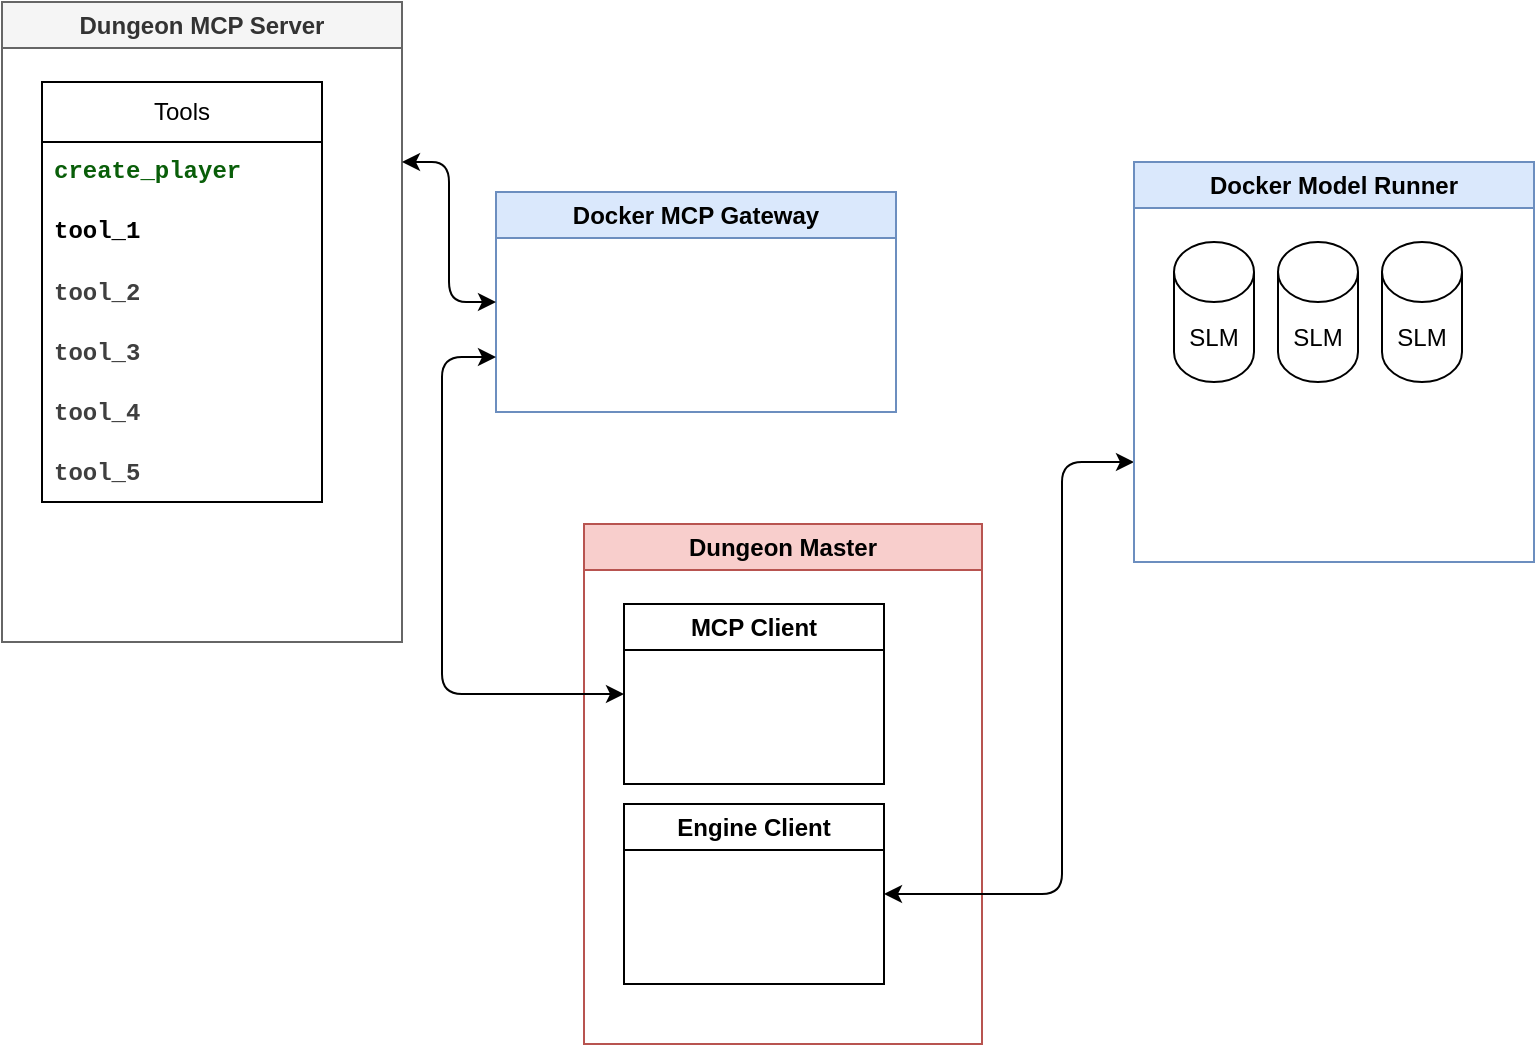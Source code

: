 <mxfile>
    <diagram id="j3gjDNa29-LcTCSZ3D_6" name="Page-1">
        <mxGraphModel dx="839" dy="637" grid="1" gridSize="10" guides="1" tooltips="1" connect="1" arrows="1" fold="1" page="1" pageScale="1" pageWidth="850" pageHeight="1100" math="0" shadow="0">
            <root>
                <mxCell id="0"/>
                <mxCell id="1" parent="0"/>
                <mxCell id="2" value="Dungeon MCP Server" style="swimlane;whiteSpace=wrap;html=1;fillColor=#f5f5f5;fontColor=#333333;strokeColor=#666666;" vertex="1" parent="1">
                    <mxGeometry x="30" y="60" width="200" height="320" as="geometry"/>
                </mxCell>
                <mxCell id="3" value="Tools" style="swimlane;fontStyle=0;childLayout=stackLayout;horizontal=1;startSize=30;horizontalStack=0;resizeParent=1;resizeParentMax=0;resizeLast=0;collapsible=1;marginBottom=0;whiteSpace=wrap;html=1;" vertex="1" parent="2">
                    <mxGeometry x="20" y="40" width="140" height="210" as="geometry"/>
                </mxCell>
                <mxCell id="4" value="&lt;div style=&quot;color: rgb(0, 0, 0); background-color: rgb(255, 255, 255); font-family: Menlo, Monaco, &amp;quot;Courier New&amp;quot;, monospace; line-height: 21px; white-space: pre;&quot;&gt;&lt;span style=&quot;color: rgb(9, 94, 9); font-weight: bold;&quot;&gt;&lt;font&gt;create_player&lt;/font&gt;&lt;/span&gt;&lt;/div&gt;" style="text;strokeColor=none;fillColor=none;align=left;verticalAlign=middle;spacingLeft=4;spacingRight=4;overflow=hidden;points=[[0,0.5],[1,0.5]];portConstraint=eastwest;rotatable=0;whiteSpace=wrap;html=1;" vertex="1" parent="3">
                    <mxGeometry y="30" width="140" height="30" as="geometry"/>
                </mxCell>
                <mxCell id="5" value="&lt;div style=&quot;background-color: rgb(255, 255, 255); font-family: Menlo, Monaco, &amp;quot;Courier New&amp;quot;, monospace; line-height: 21px; white-space: pre; color: rgb(0, 0, 0);&quot;&gt;&lt;b&gt;tool_1&lt;/b&gt;&lt;/div&gt;" style="text;strokeColor=none;fillColor=none;align=left;verticalAlign=middle;spacingLeft=4;spacingRight=4;overflow=hidden;points=[[0,0.5],[1,0.5]];portConstraint=eastwest;rotatable=0;whiteSpace=wrap;html=1;" vertex="1" parent="3">
                    <mxGeometry y="60" width="140" height="30" as="geometry"/>
                </mxCell>
                <mxCell id="6" value="&lt;b style=&quot;color: rgb(63, 63, 63); scrollbar-color: rgb(226, 226, 226) rgb(251, 251, 251); font-family: Menlo, Monaco, &amp;quot;Courier New&amp;quot;, monospace; white-space: pre;&quot;&gt;tool_2&lt;/b&gt;" style="text;strokeColor=none;fillColor=none;align=left;verticalAlign=middle;spacingLeft=4;spacingRight=4;overflow=hidden;points=[[0,0.5],[1,0.5]];portConstraint=eastwest;rotatable=0;whiteSpace=wrap;html=1;" vertex="1" parent="3">
                    <mxGeometry y="90" width="140" height="30" as="geometry"/>
                </mxCell>
                <mxCell id="8" value="&lt;b style=&quot;scrollbar-color: rgb(226, 226, 226) rgb(251, 251, 251); font-family: Menlo, Monaco, &amp;quot;Courier New&amp;quot;, monospace; white-space: pre; color: rgb(63, 63, 63);&quot;&gt;tool_3&lt;/b&gt;" style="text;strokeColor=none;fillColor=none;align=left;verticalAlign=middle;spacingLeft=4;spacingRight=4;overflow=hidden;points=[[0,0.5],[1,0.5]];portConstraint=eastwest;rotatable=0;whiteSpace=wrap;html=1;" vertex="1" parent="3">
                    <mxGeometry y="120" width="140" height="30" as="geometry"/>
                </mxCell>
                <mxCell id="9" value="&lt;b style=&quot;scrollbar-color: rgb(226, 226, 226) rgb(251, 251, 251); font-family: Menlo, Monaco, &amp;quot;Courier New&amp;quot;, monospace; white-space: pre; color: rgb(63, 63, 63);&quot;&gt;tool_4&lt;/b&gt;" style="text;strokeColor=none;fillColor=none;align=left;verticalAlign=middle;spacingLeft=4;spacingRight=4;overflow=hidden;points=[[0,0.5],[1,0.5]];portConstraint=eastwest;rotatable=0;whiteSpace=wrap;html=1;" vertex="1" parent="3">
                    <mxGeometry y="150" width="140" height="30" as="geometry"/>
                </mxCell>
                <mxCell id="10" value="&lt;b style=&quot;scrollbar-color: rgb(226, 226, 226) rgb(251, 251, 251); font-family: Menlo, Monaco, &amp;quot;Courier New&amp;quot;, monospace; white-space: pre; color: rgb(63, 63, 63);&quot;&gt;tool_5&lt;/b&gt;" style="text;strokeColor=none;fillColor=none;align=left;verticalAlign=middle;spacingLeft=4;spacingRight=4;overflow=hidden;points=[[0,0.5],[1,0.5]];portConstraint=eastwest;rotatable=0;whiteSpace=wrap;html=1;" vertex="1" parent="3">
                    <mxGeometry y="180" width="140" height="30" as="geometry"/>
                </mxCell>
                <mxCell id="11" value="Docker MCP Gateway" style="swimlane;whiteSpace=wrap;html=1;fillColor=#dae8fc;strokeColor=#6c8ebf;" vertex="1" parent="1">
                    <mxGeometry x="277" y="155" width="200" height="110" as="geometry"/>
                </mxCell>
                <mxCell id="12" value="" style="endArrow=classic;startArrow=classic;html=1;exitX=1;exitY=0.25;exitDx=0;exitDy=0;entryX=0;entryY=0.5;entryDx=0;entryDy=0;rounded=1;edgeStyle=elbowEdgeStyle;" edge="1" parent="1" source="2" target="11">
                    <mxGeometry width="50" height="50" relative="1" as="geometry">
                        <mxPoint x="430" y="370" as="sourcePoint"/>
                        <mxPoint x="480" y="320" as="targetPoint"/>
                    </mxGeometry>
                </mxCell>
                <mxCell id="13" value="Dungeon Master" style="swimlane;whiteSpace=wrap;html=1;fillColor=#f8cecc;strokeColor=#b85450;" vertex="1" parent="1">
                    <mxGeometry x="321" y="321" width="199" height="260" as="geometry"/>
                </mxCell>
                <mxCell id="15" value="MCP Client" style="swimlane;whiteSpace=wrap;html=1;" vertex="1" parent="13">
                    <mxGeometry x="20" y="40" width="130" height="90" as="geometry"/>
                </mxCell>
                <mxCell id="16" value="Engine Client" style="swimlane;whiteSpace=wrap;html=1;" vertex="1" parent="13">
                    <mxGeometry x="20" y="140" width="130" height="90" as="geometry"/>
                </mxCell>
                <mxCell id="17" value="" style="endArrow=classic;startArrow=classic;html=1;exitX=1;exitY=0.5;exitDx=0;exitDy=0;entryX=0;entryY=0.75;entryDx=0;entryDy=0;edgeStyle=elbowEdgeStyle;" edge="1" parent="1" source="16" target="20">
                    <mxGeometry width="50" height="50" relative="1" as="geometry">
                        <mxPoint x="430" y="370" as="sourcePoint"/>
                        <mxPoint x="760" y="550" as="targetPoint"/>
                        <Array as="points">
                            <mxPoint x="560" y="400"/>
                        </Array>
                    </mxGeometry>
                </mxCell>
                <mxCell id="19" style="edgeStyle=elbowEdgeStyle;html=1;exitX=0;exitY=0.5;exitDx=0;exitDy=0;startArrow=classic;startFill=1;entryX=0;entryY=0.75;entryDx=0;entryDy=0;" edge="1" parent="1" source="15" target="11">
                    <mxGeometry relative="1" as="geometry">
                        <mxPoint x="280" y="260" as="targetPoint"/>
                        <Array as="points">
                            <mxPoint x="250" y="380"/>
                        </Array>
                    </mxGeometry>
                </mxCell>
                <mxCell id="20" value="Docker Model Runner" style="swimlane;whiteSpace=wrap;html=1;fillColor=#dae8fc;strokeColor=#6c8ebf;" vertex="1" parent="1">
                    <mxGeometry x="596" y="140" width="200" height="200" as="geometry"/>
                </mxCell>
                <mxCell id="21" value="SLM" style="shape=cylinder3;whiteSpace=wrap;html=1;boundedLbl=1;backgroundOutline=1;size=15;" vertex="1" parent="20">
                    <mxGeometry x="20" y="40" width="40" height="70" as="geometry"/>
                </mxCell>
                <mxCell id="23" value="SLM" style="shape=cylinder3;whiteSpace=wrap;html=1;boundedLbl=1;backgroundOutline=1;size=15;" vertex="1" parent="20">
                    <mxGeometry x="72" y="40" width="40" height="70" as="geometry"/>
                </mxCell>
                <mxCell id="24" value="SLM" style="shape=cylinder3;whiteSpace=wrap;html=1;boundedLbl=1;backgroundOutline=1;size=15;" vertex="1" parent="20">
                    <mxGeometry x="124" y="40" width="40" height="70" as="geometry"/>
                </mxCell>
            </root>
        </mxGraphModel>
    </diagram>
</mxfile>
